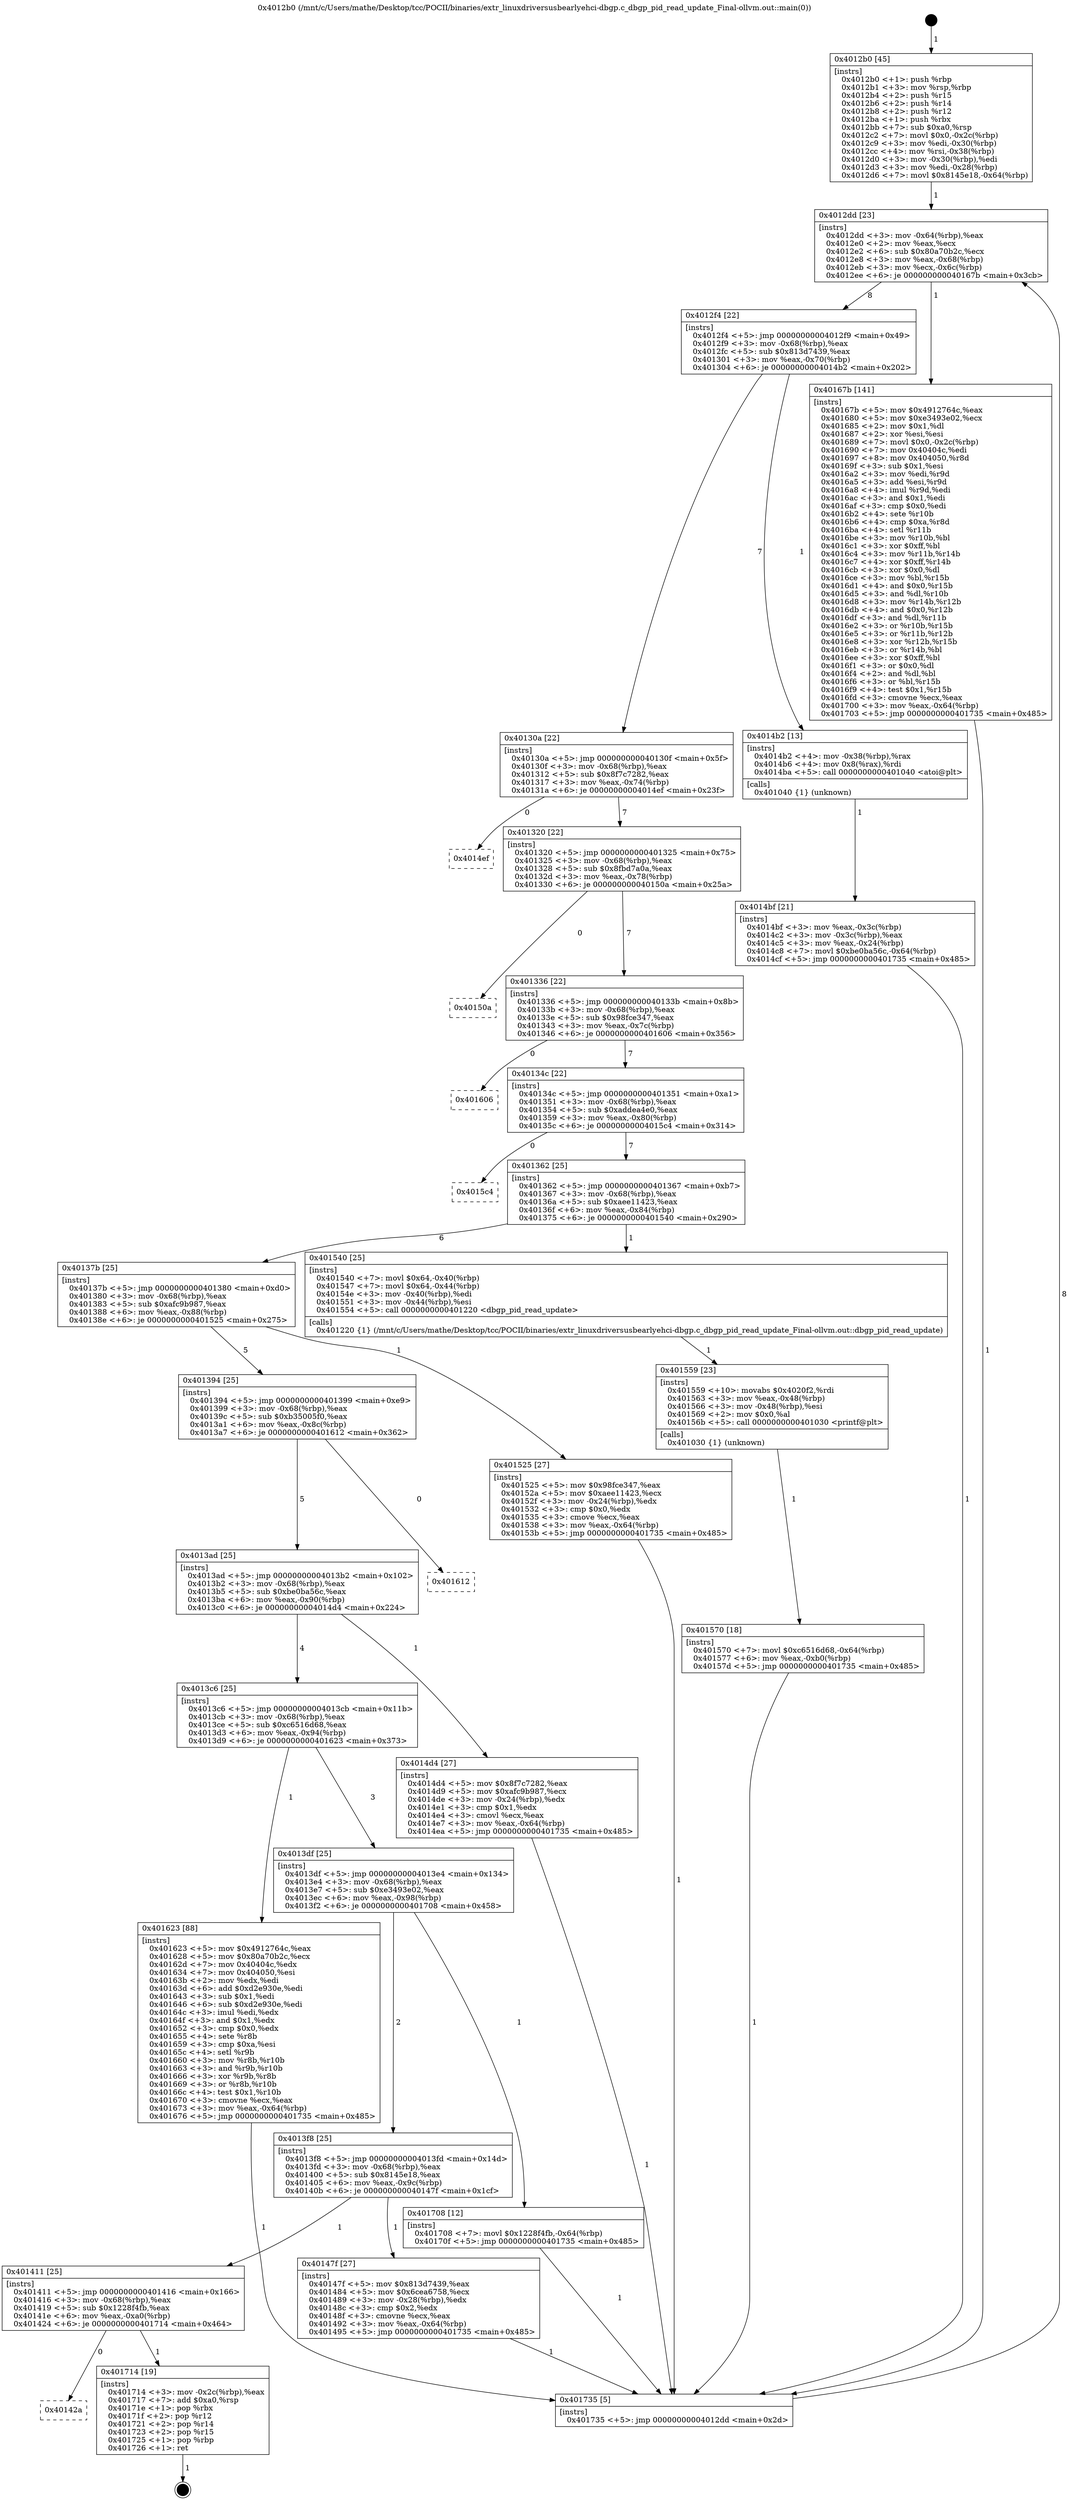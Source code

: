 digraph "0x4012b0" {
  label = "0x4012b0 (/mnt/c/Users/mathe/Desktop/tcc/POCII/binaries/extr_linuxdriversusbearlyehci-dbgp.c_dbgp_pid_read_update_Final-ollvm.out::main(0))"
  labelloc = "t"
  node[shape=record]

  Entry [label="",width=0.3,height=0.3,shape=circle,fillcolor=black,style=filled]
  "0x4012dd" [label="{
     0x4012dd [23]\l
     | [instrs]\l
     &nbsp;&nbsp;0x4012dd \<+3\>: mov -0x64(%rbp),%eax\l
     &nbsp;&nbsp;0x4012e0 \<+2\>: mov %eax,%ecx\l
     &nbsp;&nbsp;0x4012e2 \<+6\>: sub $0x80a70b2c,%ecx\l
     &nbsp;&nbsp;0x4012e8 \<+3\>: mov %eax,-0x68(%rbp)\l
     &nbsp;&nbsp;0x4012eb \<+3\>: mov %ecx,-0x6c(%rbp)\l
     &nbsp;&nbsp;0x4012ee \<+6\>: je 000000000040167b \<main+0x3cb\>\l
  }"]
  "0x40167b" [label="{
     0x40167b [141]\l
     | [instrs]\l
     &nbsp;&nbsp;0x40167b \<+5\>: mov $0x4912764c,%eax\l
     &nbsp;&nbsp;0x401680 \<+5\>: mov $0xe3493e02,%ecx\l
     &nbsp;&nbsp;0x401685 \<+2\>: mov $0x1,%dl\l
     &nbsp;&nbsp;0x401687 \<+2\>: xor %esi,%esi\l
     &nbsp;&nbsp;0x401689 \<+7\>: movl $0x0,-0x2c(%rbp)\l
     &nbsp;&nbsp;0x401690 \<+7\>: mov 0x40404c,%edi\l
     &nbsp;&nbsp;0x401697 \<+8\>: mov 0x404050,%r8d\l
     &nbsp;&nbsp;0x40169f \<+3\>: sub $0x1,%esi\l
     &nbsp;&nbsp;0x4016a2 \<+3\>: mov %edi,%r9d\l
     &nbsp;&nbsp;0x4016a5 \<+3\>: add %esi,%r9d\l
     &nbsp;&nbsp;0x4016a8 \<+4\>: imul %r9d,%edi\l
     &nbsp;&nbsp;0x4016ac \<+3\>: and $0x1,%edi\l
     &nbsp;&nbsp;0x4016af \<+3\>: cmp $0x0,%edi\l
     &nbsp;&nbsp;0x4016b2 \<+4\>: sete %r10b\l
     &nbsp;&nbsp;0x4016b6 \<+4\>: cmp $0xa,%r8d\l
     &nbsp;&nbsp;0x4016ba \<+4\>: setl %r11b\l
     &nbsp;&nbsp;0x4016be \<+3\>: mov %r10b,%bl\l
     &nbsp;&nbsp;0x4016c1 \<+3\>: xor $0xff,%bl\l
     &nbsp;&nbsp;0x4016c4 \<+3\>: mov %r11b,%r14b\l
     &nbsp;&nbsp;0x4016c7 \<+4\>: xor $0xff,%r14b\l
     &nbsp;&nbsp;0x4016cb \<+3\>: xor $0x0,%dl\l
     &nbsp;&nbsp;0x4016ce \<+3\>: mov %bl,%r15b\l
     &nbsp;&nbsp;0x4016d1 \<+4\>: and $0x0,%r15b\l
     &nbsp;&nbsp;0x4016d5 \<+3\>: and %dl,%r10b\l
     &nbsp;&nbsp;0x4016d8 \<+3\>: mov %r14b,%r12b\l
     &nbsp;&nbsp;0x4016db \<+4\>: and $0x0,%r12b\l
     &nbsp;&nbsp;0x4016df \<+3\>: and %dl,%r11b\l
     &nbsp;&nbsp;0x4016e2 \<+3\>: or %r10b,%r15b\l
     &nbsp;&nbsp;0x4016e5 \<+3\>: or %r11b,%r12b\l
     &nbsp;&nbsp;0x4016e8 \<+3\>: xor %r12b,%r15b\l
     &nbsp;&nbsp;0x4016eb \<+3\>: or %r14b,%bl\l
     &nbsp;&nbsp;0x4016ee \<+3\>: xor $0xff,%bl\l
     &nbsp;&nbsp;0x4016f1 \<+3\>: or $0x0,%dl\l
     &nbsp;&nbsp;0x4016f4 \<+2\>: and %dl,%bl\l
     &nbsp;&nbsp;0x4016f6 \<+3\>: or %bl,%r15b\l
     &nbsp;&nbsp;0x4016f9 \<+4\>: test $0x1,%r15b\l
     &nbsp;&nbsp;0x4016fd \<+3\>: cmovne %ecx,%eax\l
     &nbsp;&nbsp;0x401700 \<+3\>: mov %eax,-0x64(%rbp)\l
     &nbsp;&nbsp;0x401703 \<+5\>: jmp 0000000000401735 \<main+0x485\>\l
  }"]
  "0x4012f4" [label="{
     0x4012f4 [22]\l
     | [instrs]\l
     &nbsp;&nbsp;0x4012f4 \<+5\>: jmp 00000000004012f9 \<main+0x49\>\l
     &nbsp;&nbsp;0x4012f9 \<+3\>: mov -0x68(%rbp),%eax\l
     &nbsp;&nbsp;0x4012fc \<+5\>: sub $0x813d7439,%eax\l
     &nbsp;&nbsp;0x401301 \<+3\>: mov %eax,-0x70(%rbp)\l
     &nbsp;&nbsp;0x401304 \<+6\>: je 00000000004014b2 \<main+0x202\>\l
  }"]
  Exit [label="",width=0.3,height=0.3,shape=circle,fillcolor=black,style=filled,peripheries=2]
  "0x4014b2" [label="{
     0x4014b2 [13]\l
     | [instrs]\l
     &nbsp;&nbsp;0x4014b2 \<+4\>: mov -0x38(%rbp),%rax\l
     &nbsp;&nbsp;0x4014b6 \<+4\>: mov 0x8(%rax),%rdi\l
     &nbsp;&nbsp;0x4014ba \<+5\>: call 0000000000401040 \<atoi@plt\>\l
     | [calls]\l
     &nbsp;&nbsp;0x401040 \{1\} (unknown)\l
  }"]
  "0x40130a" [label="{
     0x40130a [22]\l
     | [instrs]\l
     &nbsp;&nbsp;0x40130a \<+5\>: jmp 000000000040130f \<main+0x5f\>\l
     &nbsp;&nbsp;0x40130f \<+3\>: mov -0x68(%rbp),%eax\l
     &nbsp;&nbsp;0x401312 \<+5\>: sub $0x8f7c7282,%eax\l
     &nbsp;&nbsp;0x401317 \<+3\>: mov %eax,-0x74(%rbp)\l
     &nbsp;&nbsp;0x40131a \<+6\>: je 00000000004014ef \<main+0x23f\>\l
  }"]
  "0x40142a" [label="{
     0x40142a\l
  }", style=dashed]
  "0x4014ef" [label="{
     0x4014ef\l
  }", style=dashed]
  "0x401320" [label="{
     0x401320 [22]\l
     | [instrs]\l
     &nbsp;&nbsp;0x401320 \<+5\>: jmp 0000000000401325 \<main+0x75\>\l
     &nbsp;&nbsp;0x401325 \<+3\>: mov -0x68(%rbp),%eax\l
     &nbsp;&nbsp;0x401328 \<+5\>: sub $0x8fbd7a0a,%eax\l
     &nbsp;&nbsp;0x40132d \<+3\>: mov %eax,-0x78(%rbp)\l
     &nbsp;&nbsp;0x401330 \<+6\>: je 000000000040150a \<main+0x25a\>\l
  }"]
  "0x401714" [label="{
     0x401714 [19]\l
     | [instrs]\l
     &nbsp;&nbsp;0x401714 \<+3\>: mov -0x2c(%rbp),%eax\l
     &nbsp;&nbsp;0x401717 \<+7\>: add $0xa0,%rsp\l
     &nbsp;&nbsp;0x40171e \<+1\>: pop %rbx\l
     &nbsp;&nbsp;0x40171f \<+2\>: pop %r12\l
     &nbsp;&nbsp;0x401721 \<+2\>: pop %r14\l
     &nbsp;&nbsp;0x401723 \<+2\>: pop %r15\l
     &nbsp;&nbsp;0x401725 \<+1\>: pop %rbp\l
     &nbsp;&nbsp;0x401726 \<+1\>: ret\l
  }"]
  "0x40150a" [label="{
     0x40150a\l
  }", style=dashed]
  "0x401336" [label="{
     0x401336 [22]\l
     | [instrs]\l
     &nbsp;&nbsp;0x401336 \<+5\>: jmp 000000000040133b \<main+0x8b\>\l
     &nbsp;&nbsp;0x40133b \<+3\>: mov -0x68(%rbp),%eax\l
     &nbsp;&nbsp;0x40133e \<+5\>: sub $0x98fce347,%eax\l
     &nbsp;&nbsp;0x401343 \<+3\>: mov %eax,-0x7c(%rbp)\l
     &nbsp;&nbsp;0x401346 \<+6\>: je 0000000000401606 \<main+0x356\>\l
  }"]
  "0x401570" [label="{
     0x401570 [18]\l
     | [instrs]\l
     &nbsp;&nbsp;0x401570 \<+7\>: movl $0xc6516d68,-0x64(%rbp)\l
     &nbsp;&nbsp;0x401577 \<+6\>: mov %eax,-0xb0(%rbp)\l
     &nbsp;&nbsp;0x40157d \<+5\>: jmp 0000000000401735 \<main+0x485\>\l
  }"]
  "0x401606" [label="{
     0x401606\l
  }", style=dashed]
  "0x40134c" [label="{
     0x40134c [22]\l
     | [instrs]\l
     &nbsp;&nbsp;0x40134c \<+5\>: jmp 0000000000401351 \<main+0xa1\>\l
     &nbsp;&nbsp;0x401351 \<+3\>: mov -0x68(%rbp),%eax\l
     &nbsp;&nbsp;0x401354 \<+5\>: sub $0xaddea4e0,%eax\l
     &nbsp;&nbsp;0x401359 \<+3\>: mov %eax,-0x80(%rbp)\l
     &nbsp;&nbsp;0x40135c \<+6\>: je 00000000004015c4 \<main+0x314\>\l
  }"]
  "0x401559" [label="{
     0x401559 [23]\l
     | [instrs]\l
     &nbsp;&nbsp;0x401559 \<+10\>: movabs $0x4020f2,%rdi\l
     &nbsp;&nbsp;0x401563 \<+3\>: mov %eax,-0x48(%rbp)\l
     &nbsp;&nbsp;0x401566 \<+3\>: mov -0x48(%rbp),%esi\l
     &nbsp;&nbsp;0x401569 \<+2\>: mov $0x0,%al\l
     &nbsp;&nbsp;0x40156b \<+5\>: call 0000000000401030 \<printf@plt\>\l
     | [calls]\l
     &nbsp;&nbsp;0x401030 \{1\} (unknown)\l
  }"]
  "0x4015c4" [label="{
     0x4015c4\l
  }", style=dashed]
  "0x401362" [label="{
     0x401362 [25]\l
     | [instrs]\l
     &nbsp;&nbsp;0x401362 \<+5\>: jmp 0000000000401367 \<main+0xb7\>\l
     &nbsp;&nbsp;0x401367 \<+3\>: mov -0x68(%rbp),%eax\l
     &nbsp;&nbsp;0x40136a \<+5\>: sub $0xaee11423,%eax\l
     &nbsp;&nbsp;0x40136f \<+6\>: mov %eax,-0x84(%rbp)\l
     &nbsp;&nbsp;0x401375 \<+6\>: je 0000000000401540 \<main+0x290\>\l
  }"]
  "0x4014bf" [label="{
     0x4014bf [21]\l
     | [instrs]\l
     &nbsp;&nbsp;0x4014bf \<+3\>: mov %eax,-0x3c(%rbp)\l
     &nbsp;&nbsp;0x4014c2 \<+3\>: mov -0x3c(%rbp),%eax\l
     &nbsp;&nbsp;0x4014c5 \<+3\>: mov %eax,-0x24(%rbp)\l
     &nbsp;&nbsp;0x4014c8 \<+7\>: movl $0xbe0ba56c,-0x64(%rbp)\l
     &nbsp;&nbsp;0x4014cf \<+5\>: jmp 0000000000401735 \<main+0x485\>\l
  }"]
  "0x401540" [label="{
     0x401540 [25]\l
     | [instrs]\l
     &nbsp;&nbsp;0x401540 \<+7\>: movl $0x64,-0x40(%rbp)\l
     &nbsp;&nbsp;0x401547 \<+7\>: movl $0x64,-0x44(%rbp)\l
     &nbsp;&nbsp;0x40154e \<+3\>: mov -0x40(%rbp),%edi\l
     &nbsp;&nbsp;0x401551 \<+3\>: mov -0x44(%rbp),%esi\l
     &nbsp;&nbsp;0x401554 \<+5\>: call 0000000000401220 \<dbgp_pid_read_update\>\l
     | [calls]\l
     &nbsp;&nbsp;0x401220 \{1\} (/mnt/c/Users/mathe/Desktop/tcc/POCII/binaries/extr_linuxdriversusbearlyehci-dbgp.c_dbgp_pid_read_update_Final-ollvm.out::dbgp_pid_read_update)\l
  }"]
  "0x40137b" [label="{
     0x40137b [25]\l
     | [instrs]\l
     &nbsp;&nbsp;0x40137b \<+5\>: jmp 0000000000401380 \<main+0xd0\>\l
     &nbsp;&nbsp;0x401380 \<+3\>: mov -0x68(%rbp),%eax\l
     &nbsp;&nbsp;0x401383 \<+5\>: sub $0xafc9b987,%eax\l
     &nbsp;&nbsp;0x401388 \<+6\>: mov %eax,-0x88(%rbp)\l
     &nbsp;&nbsp;0x40138e \<+6\>: je 0000000000401525 \<main+0x275\>\l
  }"]
  "0x4012b0" [label="{
     0x4012b0 [45]\l
     | [instrs]\l
     &nbsp;&nbsp;0x4012b0 \<+1\>: push %rbp\l
     &nbsp;&nbsp;0x4012b1 \<+3\>: mov %rsp,%rbp\l
     &nbsp;&nbsp;0x4012b4 \<+2\>: push %r15\l
     &nbsp;&nbsp;0x4012b6 \<+2\>: push %r14\l
     &nbsp;&nbsp;0x4012b8 \<+2\>: push %r12\l
     &nbsp;&nbsp;0x4012ba \<+1\>: push %rbx\l
     &nbsp;&nbsp;0x4012bb \<+7\>: sub $0xa0,%rsp\l
     &nbsp;&nbsp;0x4012c2 \<+7\>: movl $0x0,-0x2c(%rbp)\l
     &nbsp;&nbsp;0x4012c9 \<+3\>: mov %edi,-0x30(%rbp)\l
     &nbsp;&nbsp;0x4012cc \<+4\>: mov %rsi,-0x38(%rbp)\l
     &nbsp;&nbsp;0x4012d0 \<+3\>: mov -0x30(%rbp),%edi\l
     &nbsp;&nbsp;0x4012d3 \<+3\>: mov %edi,-0x28(%rbp)\l
     &nbsp;&nbsp;0x4012d6 \<+7\>: movl $0x8145e18,-0x64(%rbp)\l
  }"]
  "0x401525" [label="{
     0x401525 [27]\l
     | [instrs]\l
     &nbsp;&nbsp;0x401525 \<+5\>: mov $0x98fce347,%eax\l
     &nbsp;&nbsp;0x40152a \<+5\>: mov $0xaee11423,%ecx\l
     &nbsp;&nbsp;0x40152f \<+3\>: mov -0x24(%rbp),%edx\l
     &nbsp;&nbsp;0x401532 \<+3\>: cmp $0x0,%edx\l
     &nbsp;&nbsp;0x401535 \<+3\>: cmove %ecx,%eax\l
     &nbsp;&nbsp;0x401538 \<+3\>: mov %eax,-0x64(%rbp)\l
     &nbsp;&nbsp;0x40153b \<+5\>: jmp 0000000000401735 \<main+0x485\>\l
  }"]
  "0x401394" [label="{
     0x401394 [25]\l
     | [instrs]\l
     &nbsp;&nbsp;0x401394 \<+5\>: jmp 0000000000401399 \<main+0xe9\>\l
     &nbsp;&nbsp;0x401399 \<+3\>: mov -0x68(%rbp),%eax\l
     &nbsp;&nbsp;0x40139c \<+5\>: sub $0xb35005f0,%eax\l
     &nbsp;&nbsp;0x4013a1 \<+6\>: mov %eax,-0x8c(%rbp)\l
     &nbsp;&nbsp;0x4013a7 \<+6\>: je 0000000000401612 \<main+0x362\>\l
  }"]
  "0x401735" [label="{
     0x401735 [5]\l
     | [instrs]\l
     &nbsp;&nbsp;0x401735 \<+5\>: jmp 00000000004012dd \<main+0x2d\>\l
  }"]
  "0x401612" [label="{
     0x401612\l
  }", style=dashed]
  "0x4013ad" [label="{
     0x4013ad [25]\l
     | [instrs]\l
     &nbsp;&nbsp;0x4013ad \<+5\>: jmp 00000000004013b2 \<main+0x102\>\l
     &nbsp;&nbsp;0x4013b2 \<+3\>: mov -0x68(%rbp),%eax\l
     &nbsp;&nbsp;0x4013b5 \<+5\>: sub $0xbe0ba56c,%eax\l
     &nbsp;&nbsp;0x4013ba \<+6\>: mov %eax,-0x90(%rbp)\l
     &nbsp;&nbsp;0x4013c0 \<+6\>: je 00000000004014d4 \<main+0x224\>\l
  }"]
  "0x401411" [label="{
     0x401411 [25]\l
     | [instrs]\l
     &nbsp;&nbsp;0x401411 \<+5\>: jmp 0000000000401416 \<main+0x166\>\l
     &nbsp;&nbsp;0x401416 \<+3\>: mov -0x68(%rbp),%eax\l
     &nbsp;&nbsp;0x401419 \<+5\>: sub $0x1228f4fb,%eax\l
     &nbsp;&nbsp;0x40141e \<+6\>: mov %eax,-0xa0(%rbp)\l
     &nbsp;&nbsp;0x401424 \<+6\>: je 0000000000401714 \<main+0x464\>\l
  }"]
  "0x4014d4" [label="{
     0x4014d4 [27]\l
     | [instrs]\l
     &nbsp;&nbsp;0x4014d4 \<+5\>: mov $0x8f7c7282,%eax\l
     &nbsp;&nbsp;0x4014d9 \<+5\>: mov $0xafc9b987,%ecx\l
     &nbsp;&nbsp;0x4014de \<+3\>: mov -0x24(%rbp),%edx\l
     &nbsp;&nbsp;0x4014e1 \<+3\>: cmp $0x1,%edx\l
     &nbsp;&nbsp;0x4014e4 \<+3\>: cmovl %ecx,%eax\l
     &nbsp;&nbsp;0x4014e7 \<+3\>: mov %eax,-0x64(%rbp)\l
     &nbsp;&nbsp;0x4014ea \<+5\>: jmp 0000000000401735 \<main+0x485\>\l
  }"]
  "0x4013c6" [label="{
     0x4013c6 [25]\l
     | [instrs]\l
     &nbsp;&nbsp;0x4013c6 \<+5\>: jmp 00000000004013cb \<main+0x11b\>\l
     &nbsp;&nbsp;0x4013cb \<+3\>: mov -0x68(%rbp),%eax\l
     &nbsp;&nbsp;0x4013ce \<+5\>: sub $0xc6516d68,%eax\l
     &nbsp;&nbsp;0x4013d3 \<+6\>: mov %eax,-0x94(%rbp)\l
     &nbsp;&nbsp;0x4013d9 \<+6\>: je 0000000000401623 \<main+0x373\>\l
  }"]
  "0x40147f" [label="{
     0x40147f [27]\l
     | [instrs]\l
     &nbsp;&nbsp;0x40147f \<+5\>: mov $0x813d7439,%eax\l
     &nbsp;&nbsp;0x401484 \<+5\>: mov $0x6cea6758,%ecx\l
     &nbsp;&nbsp;0x401489 \<+3\>: mov -0x28(%rbp),%edx\l
     &nbsp;&nbsp;0x40148c \<+3\>: cmp $0x2,%edx\l
     &nbsp;&nbsp;0x40148f \<+3\>: cmovne %ecx,%eax\l
     &nbsp;&nbsp;0x401492 \<+3\>: mov %eax,-0x64(%rbp)\l
     &nbsp;&nbsp;0x401495 \<+5\>: jmp 0000000000401735 \<main+0x485\>\l
  }"]
  "0x401623" [label="{
     0x401623 [88]\l
     | [instrs]\l
     &nbsp;&nbsp;0x401623 \<+5\>: mov $0x4912764c,%eax\l
     &nbsp;&nbsp;0x401628 \<+5\>: mov $0x80a70b2c,%ecx\l
     &nbsp;&nbsp;0x40162d \<+7\>: mov 0x40404c,%edx\l
     &nbsp;&nbsp;0x401634 \<+7\>: mov 0x404050,%esi\l
     &nbsp;&nbsp;0x40163b \<+2\>: mov %edx,%edi\l
     &nbsp;&nbsp;0x40163d \<+6\>: add $0xd2e930e,%edi\l
     &nbsp;&nbsp;0x401643 \<+3\>: sub $0x1,%edi\l
     &nbsp;&nbsp;0x401646 \<+6\>: sub $0xd2e930e,%edi\l
     &nbsp;&nbsp;0x40164c \<+3\>: imul %edi,%edx\l
     &nbsp;&nbsp;0x40164f \<+3\>: and $0x1,%edx\l
     &nbsp;&nbsp;0x401652 \<+3\>: cmp $0x0,%edx\l
     &nbsp;&nbsp;0x401655 \<+4\>: sete %r8b\l
     &nbsp;&nbsp;0x401659 \<+3\>: cmp $0xa,%esi\l
     &nbsp;&nbsp;0x40165c \<+4\>: setl %r9b\l
     &nbsp;&nbsp;0x401660 \<+3\>: mov %r8b,%r10b\l
     &nbsp;&nbsp;0x401663 \<+3\>: and %r9b,%r10b\l
     &nbsp;&nbsp;0x401666 \<+3\>: xor %r9b,%r8b\l
     &nbsp;&nbsp;0x401669 \<+3\>: or %r8b,%r10b\l
     &nbsp;&nbsp;0x40166c \<+4\>: test $0x1,%r10b\l
     &nbsp;&nbsp;0x401670 \<+3\>: cmovne %ecx,%eax\l
     &nbsp;&nbsp;0x401673 \<+3\>: mov %eax,-0x64(%rbp)\l
     &nbsp;&nbsp;0x401676 \<+5\>: jmp 0000000000401735 \<main+0x485\>\l
  }"]
  "0x4013df" [label="{
     0x4013df [25]\l
     | [instrs]\l
     &nbsp;&nbsp;0x4013df \<+5\>: jmp 00000000004013e4 \<main+0x134\>\l
     &nbsp;&nbsp;0x4013e4 \<+3\>: mov -0x68(%rbp),%eax\l
     &nbsp;&nbsp;0x4013e7 \<+5\>: sub $0xe3493e02,%eax\l
     &nbsp;&nbsp;0x4013ec \<+6\>: mov %eax,-0x98(%rbp)\l
     &nbsp;&nbsp;0x4013f2 \<+6\>: je 0000000000401708 \<main+0x458\>\l
  }"]
  "0x4013f8" [label="{
     0x4013f8 [25]\l
     | [instrs]\l
     &nbsp;&nbsp;0x4013f8 \<+5\>: jmp 00000000004013fd \<main+0x14d\>\l
     &nbsp;&nbsp;0x4013fd \<+3\>: mov -0x68(%rbp),%eax\l
     &nbsp;&nbsp;0x401400 \<+5\>: sub $0x8145e18,%eax\l
     &nbsp;&nbsp;0x401405 \<+6\>: mov %eax,-0x9c(%rbp)\l
     &nbsp;&nbsp;0x40140b \<+6\>: je 000000000040147f \<main+0x1cf\>\l
  }"]
  "0x401708" [label="{
     0x401708 [12]\l
     | [instrs]\l
     &nbsp;&nbsp;0x401708 \<+7\>: movl $0x1228f4fb,-0x64(%rbp)\l
     &nbsp;&nbsp;0x40170f \<+5\>: jmp 0000000000401735 \<main+0x485\>\l
  }"]
  Entry -> "0x4012b0" [label=" 1"]
  "0x4012dd" -> "0x40167b" [label=" 1"]
  "0x4012dd" -> "0x4012f4" [label=" 8"]
  "0x401714" -> Exit [label=" 1"]
  "0x4012f4" -> "0x4014b2" [label=" 1"]
  "0x4012f4" -> "0x40130a" [label=" 7"]
  "0x401411" -> "0x40142a" [label=" 0"]
  "0x40130a" -> "0x4014ef" [label=" 0"]
  "0x40130a" -> "0x401320" [label=" 7"]
  "0x401411" -> "0x401714" [label=" 1"]
  "0x401320" -> "0x40150a" [label=" 0"]
  "0x401320" -> "0x401336" [label=" 7"]
  "0x401708" -> "0x401735" [label=" 1"]
  "0x401336" -> "0x401606" [label=" 0"]
  "0x401336" -> "0x40134c" [label=" 7"]
  "0x40167b" -> "0x401735" [label=" 1"]
  "0x40134c" -> "0x4015c4" [label=" 0"]
  "0x40134c" -> "0x401362" [label=" 7"]
  "0x401623" -> "0x401735" [label=" 1"]
  "0x401362" -> "0x401540" [label=" 1"]
  "0x401362" -> "0x40137b" [label=" 6"]
  "0x401570" -> "0x401735" [label=" 1"]
  "0x40137b" -> "0x401525" [label=" 1"]
  "0x40137b" -> "0x401394" [label=" 5"]
  "0x401559" -> "0x401570" [label=" 1"]
  "0x401394" -> "0x401612" [label=" 0"]
  "0x401394" -> "0x4013ad" [label=" 5"]
  "0x401540" -> "0x401559" [label=" 1"]
  "0x4013ad" -> "0x4014d4" [label=" 1"]
  "0x4013ad" -> "0x4013c6" [label=" 4"]
  "0x401525" -> "0x401735" [label=" 1"]
  "0x4013c6" -> "0x401623" [label=" 1"]
  "0x4013c6" -> "0x4013df" [label=" 3"]
  "0x4014d4" -> "0x401735" [label=" 1"]
  "0x4013df" -> "0x401708" [label=" 1"]
  "0x4013df" -> "0x4013f8" [label=" 2"]
  "0x4014bf" -> "0x401735" [label=" 1"]
  "0x4013f8" -> "0x40147f" [label=" 1"]
  "0x4013f8" -> "0x401411" [label=" 1"]
  "0x40147f" -> "0x401735" [label=" 1"]
  "0x4012b0" -> "0x4012dd" [label=" 1"]
  "0x401735" -> "0x4012dd" [label=" 8"]
  "0x4014b2" -> "0x4014bf" [label=" 1"]
}
